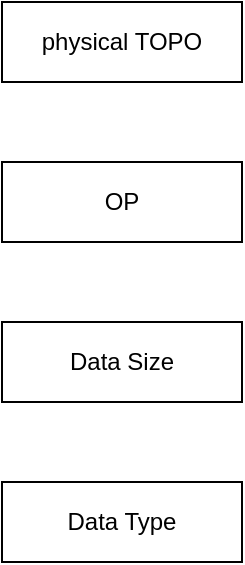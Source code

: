 <mxfile version="21.8.0" type="github">
  <diagram name="Page-1" id="WTN1GjcHIIp3ReJ8WbBo">
    <mxGraphModel dx="954" dy="610" grid="1" gridSize="10" guides="1" tooltips="1" connect="1" arrows="1" fold="1" page="1" pageScale="1" pageWidth="850" pageHeight="1100" math="0" shadow="0">
      <root>
        <mxCell id="0" />
        <mxCell id="1" parent="0" />
        <mxCell id="iSmOZqUh2d9NvheIal7m-1" value="physical TOPO" style="rounded=0;whiteSpace=wrap;html=1;" vertex="1" parent="1">
          <mxGeometry x="160" y="120" width="120" height="40" as="geometry" />
        </mxCell>
        <mxCell id="iSmOZqUh2d9NvheIal7m-2" value="OP" style="rounded=0;whiteSpace=wrap;html=1;" vertex="1" parent="1">
          <mxGeometry x="160" y="200" width="120" height="40" as="geometry" />
        </mxCell>
        <mxCell id="iSmOZqUh2d9NvheIal7m-3" value="Data Size" style="rounded=0;whiteSpace=wrap;html=1;" vertex="1" parent="1">
          <mxGeometry x="160" y="280" width="120" height="40" as="geometry" />
        </mxCell>
        <mxCell id="iSmOZqUh2d9NvheIal7m-4" value="Data Type" style="rounded=0;whiteSpace=wrap;html=1;" vertex="1" parent="1">
          <mxGeometry x="160" y="360" width="120" height="40" as="geometry" />
        </mxCell>
      </root>
    </mxGraphModel>
  </diagram>
</mxfile>
